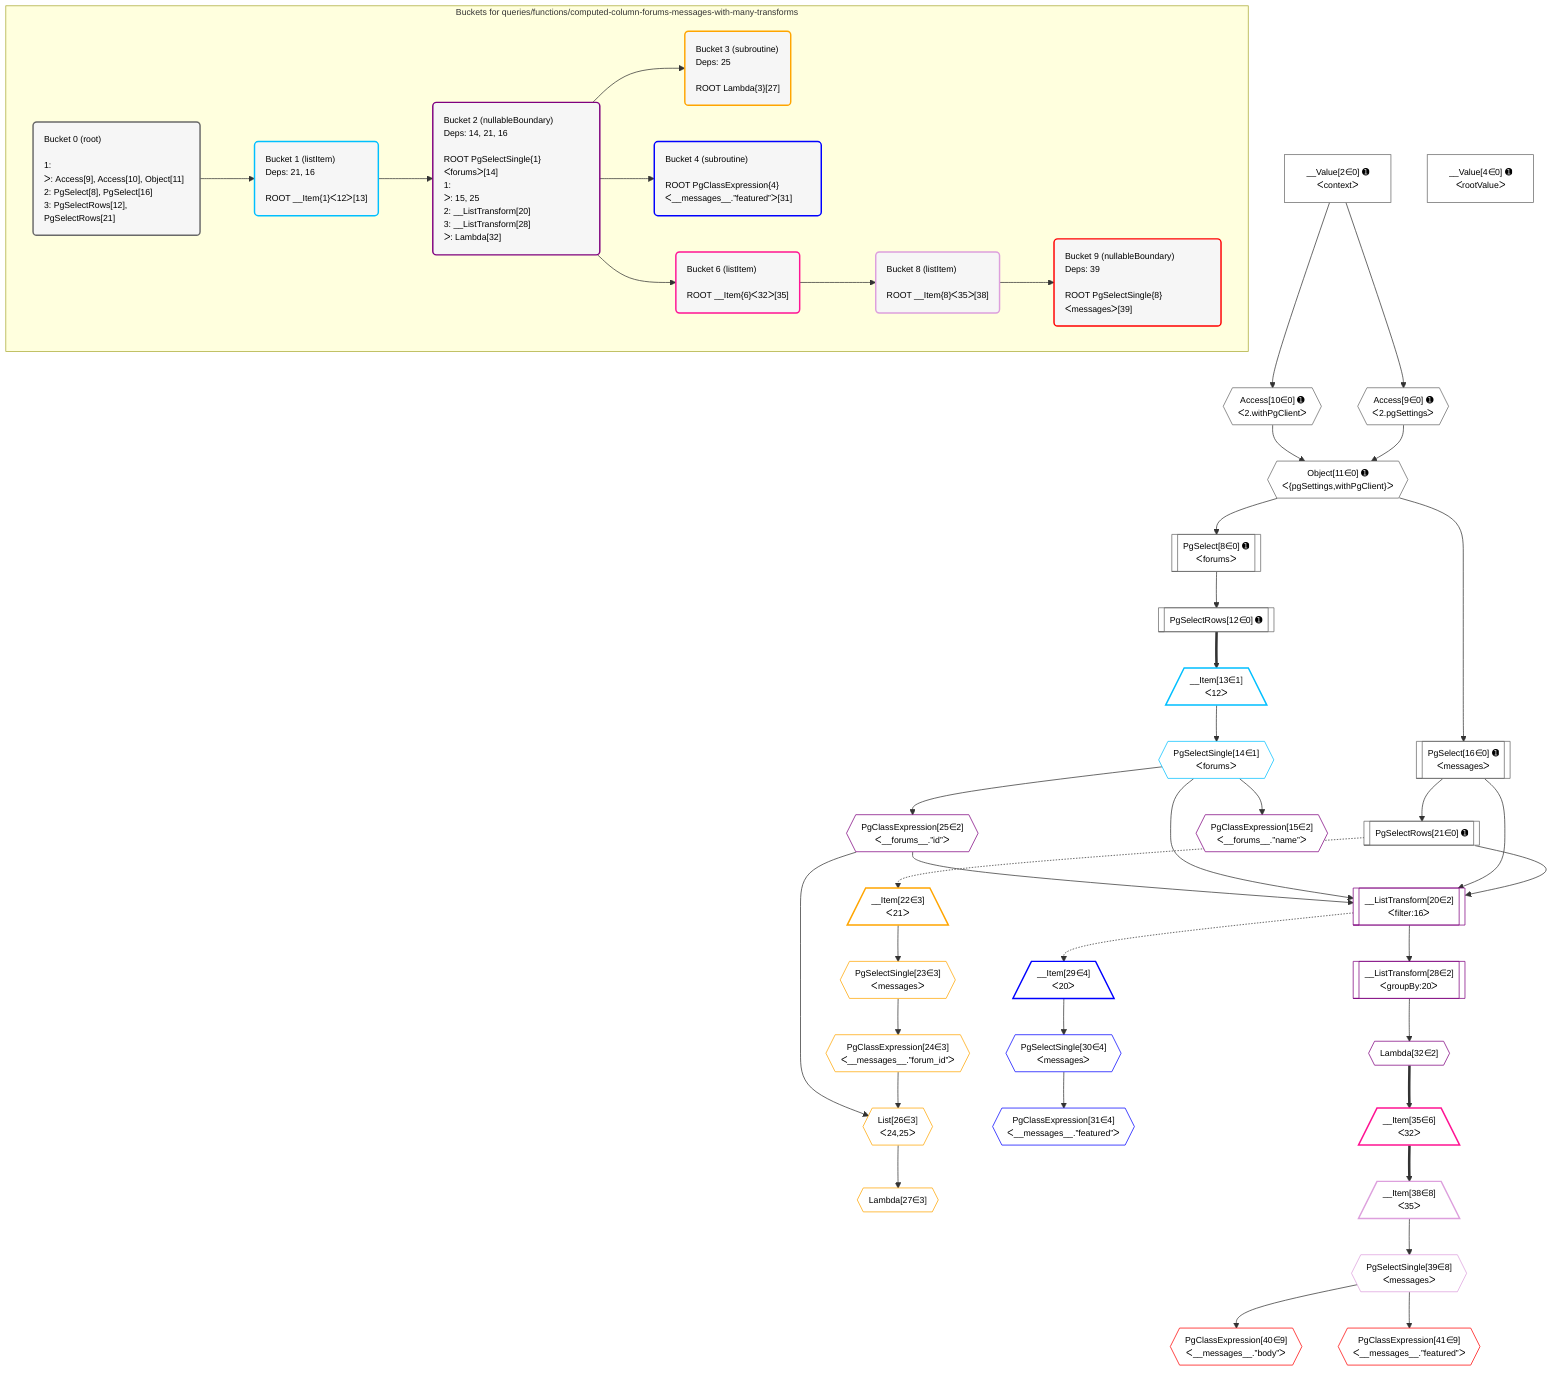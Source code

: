 %%{init: {'themeVariables': { 'fontSize': '12px'}}}%%
graph TD
    classDef path fill:#eee,stroke:#000,color:#000
    classDef plan fill:#fff,stroke-width:1px,color:#000
    classDef itemplan fill:#fff,stroke-width:2px,color:#000
    classDef unbatchedplan fill:#dff,stroke-width:1px,color:#000
    classDef sideeffectplan fill:#fcc,stroke-width:2px,color:#000
    classDef bucket fill:#f6f6f6,color:#000,stroke-width:2px,text-align:left


    %% plan dependencies
    Object11{{"Object[11∈0] ➊<br />ᐸ{pgSettings,withPgClient}ᐳ"}}:::plan
    Access9{{"Access[9∈0] ➊<br />ᐸ2.pgSettingsᐳ"}}:::plan
    Access10{{"Access[10∈0] ➊<br />ᐸ2.withPgClientᐳ"}}:::plan
    Access9 & Access10 --> Object11
    PgSelect8[["PgSelect[8∈0] ➊<br />ᐸforumsᐳ"]]:::plan
    Object11 --> PgSelect8
    __Value2["__Value[2∈0] ➊<br />ᐸcontextᐳ"]:::plan
    __Value2 --> Access9
    __Value2 --> Access10
    PgSelectRows12[["PgSelectRows[12∈0] ➊"]]:::plan
    PgSelect8 --> PgSelectRows12
    PgSelect16[["PgSelect[16∈0] ➊<br />ᐸmessagesᐳ"]]:::plan
    Object11 --> PgSelect16
    PgSelectRows21[["PgSelectRows[21∈0] ➊"]]:::plan
    PgSelect16 --> PgSelectRows21
    __Value4["__Value[4∈0] ➊<br />ᐸrootValueᐳ"]:::plan
    __Item13[/"__Item[13∈1]<br />ᐸ12ᐳ"\]:::itemplan
    PgSelectRows12 ==> __Item13
    PgSelectSingle14{{"PgSelectSingle[14∈1]<br />ᐸforumsᐳ"}}:::plan
    __Item13 --> PgSelectSingle14
    __ListTransform20[["__ListTransform[20∈2]<br />ᐸfilter:16ᐳ"]]:::plan
    PgClassExpression25{{"PgClassExpression[25∈2]<br />ᐸ__forums__.”id”ᐳ"}}:::plan
    PgSelectRows21 & PgSelect16 & PgSelectSingle14 & PgClassExpression25 --> __ListTransform20
    PgClassExpression15{{"PgClassExpression[15∈2]<br />ᐸ__forums__.”name”ᐳ"}}:::plan
    PgSelectSingle14 --> PgClassExpression15
    PgSelectSingle14 --> PgClassExpression25
    __ListTransform28[["__ListTransform[28∈2]<br />ᐸgroupBy:20ᐳ"]]:::plan
    __ListTransform20 --> __ListTransform28
    Lambda32{{"Lambda[32∈2]"}}:::plan
    __ListTransform28 --> Lambda32
    List26{{"List[26∈3]<br />ᐸ24,25ᐳ"}}:::plan
    PgClassExpression24{{"PgClassExpression[24∈3]<br />ᐸ__messages__.”forum_id”ᐳ"}}:::plan
    PgClassExpression24 & PgClassExpression25 --> List26
    __Item22[/"__Item[22∈3]<br />ᐸ21ᐳ"\]:::itemplan
    PgSelectRows21 -.-> __Item22
    PgSelectSingle23{{"PgSelectSingle[23∈3]<br />ᐸmessagesᐳ"}}:::plan
    __Item22 --> PgSelectSingle23
    PgSelectSingle23 --> PgClassExpression24
    Lambda27{{"Lambda[27∈3]"}}:::plan
    List26 --> Lambda27
    __Item29[/"__Item[29∈4]<br />ᐸ20ᐳ"\]:::itemplan
    __ListTransform20 -.-> __Item29
    PgSelectSingle30{{"PgSelectSingle[30∈4]<br />ᐸmessagesᐳ"}}:::plan
    __Item29 --> PgSelectSingle30
    PgClassExpression31{{"PgClassExpression[31∈4]<br />ᐸ__messages__.”featured”ᐳ"}}:::plan
    PgSelectSingle30 --> PgClassExpression31
    __Item35[/"__Item[35∈6]<br />ᐸ32ᐳ"\]:::itemplan
    Lambda32 ==> __Item35
    __Item38[/"__Item[38∈8]<br />ᐸ35ᐳ"\]:::itemplan
    __Item35 ==> __Item38
    PgSelectSingle39{{"PgSelectSingle[39∈8]<br />ᐸmessagesᐳ"}}:::plan
    __Item38 --> PgSelectSingle39
    PgClassExpression40{{"PgClassExpression[40∈9]<br />ᐸ__messages__.”body”ᐳ"}}:::plan
    PgSelectSingle39 --> PgClassExpression40
    PgClassExpression41{{"PgClassExpression[41∈9]<br />ᐸ__messages__.”featured”ᐳ"}}:::plan
    PgSelectSingle39 --> PgClassExpression41

    %% define steps

    subgraph "Buckets for queries/functions/computed-column-forums-messages-with-many-transforms"
    Bucket0("Bucket 0 (root)<br /><br />1: <br />ᐳ: Access[9], Access[10], Object[11]<br />2: PgSelect[8], PgSelect[16]<br />3: PgSelectRows[12], PgSelectRows[21]"):::bucket
    classDef bucket0 stroke:#696969
    class Bucket0,__Value2,__Value4,PgSelect8,Access9,Access10,Object11,PgSelectRows12,PgSelect16,PgSelectRows21 bucket0
    Bucket1("Bucket 1 (listItem)<br />Deps: 21, 16<br /><br />ROOT __Item{1}ᐸ12ᐳ[13]"):::bucket
    classDef bucket1 stroke:#00bfff
    class Bucket1,__Item13,PgSelectSingle14 bucket1
    Bucket2("Bucket 2 (nullableBoundary)<br />Deps: 14, 21, 16<br /><br />ROOT PgSelectSingle{1}ᐸforumsᐳ[14]<br />1: <br />ᐳ: 15, 25<br />2: __ListTransform[20]<br />3: __ListTransform[28]<br />ᐳ: Lambda[32]"):::bucket
    classDef bucket2 stroke:#7f007f
    class Bucket2,PgClassExpression15,__ListTransform20,PgClassExpression25,__ListTransform28,Lambda32 bucket2
    Bucket3("Bucket 3 (subroutine)<br />Deps: 25<br /><br />ROOT Lambda{3}[27]"):::bucket
    classDef bucket3 stroke:#ffa500
    class Bucket3,__Item22,PgSelectSingle23,PgClassExpression24,List26,Lambda27 bucket3
    Bucket4("Bucket 4 (subroutine)<br /><br />ROOT PgClassExpression{4}ᐸ__messages__.”featured”ᐳ[31]"):::bucket
    classDef bucket4 stroke:#0000ff
    class Bucket4,__Item29,PgSelectSingle30,PgClassExpression31 bucket4
    Bucket6("Bucket 6 (listItem)<br /><br />ROOT __Item{6}ᐸ32ᐳ[35]"):::bucket
    classDef bucket6 stroke:#ff1493
    class Bucket6,__Item35 bucket6
    Bucket8("Bucket 8 (listItem)<br /><br />ROOT __Item{8}ᐸ35ᐳ[38]"):::bucket
    classDef bucket8 stroke:#dda0dd
    class Bucket8,__Item38,PgSelectSingle39 bucket8
    Bucket9("Bucket 9 (nullableBoundary)<br />Deps: 39<br /><br />ROOT PgSelectSingle{8}ᐸmessagesᐳ[39]"):::bucket
    classDef bucket9 stroke:#ff0000
    class Bucket9,PgClassExpression40,PgClassExpression41 bucket9
    Bucket0 --> Bucket1
    Bucket1 --> Bucket2
    Bucket2 --> Bucket3 & Bucket4 & Bucket6
    Bucket6 --> Bucket8
    Bucket8 --> Bucket9
    end